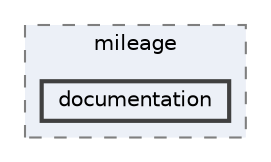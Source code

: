 digraph "apps/cluster/app_tests/unit/mileage/documentation"
{
 // LATEX_PDF_SIZE
  bgcolor="transparent";
  edge [fontname=Helvetica,fontsize=10,labelfontname=Helvetica,labelfontsize=10];
  node [fontname=Helvetica,fontsize=10,shape=box,height=0.2,width=0.4];
  compound=true
  subgraph clusterdir_8701668726489afb394347bfe35de5b3 {
    graph [ bgcolor="#ecf0f7", pencolor="grey50", label="mileage", fontname=Helvetica,fontsize=10 style="filled,dashed", URL="dir_8701668726489afb394347bfe35de5b3.html",tooltip=""]
  dir_aea2c3717f503d50d0268870d6c2256e [label="documentation", fillcolor="#ecf0f7", color="grey25", style="filled,bold", URL="dir_aea2c3717f503d50d0268870d6c2256e.html",tooltip=""];
  }
}
